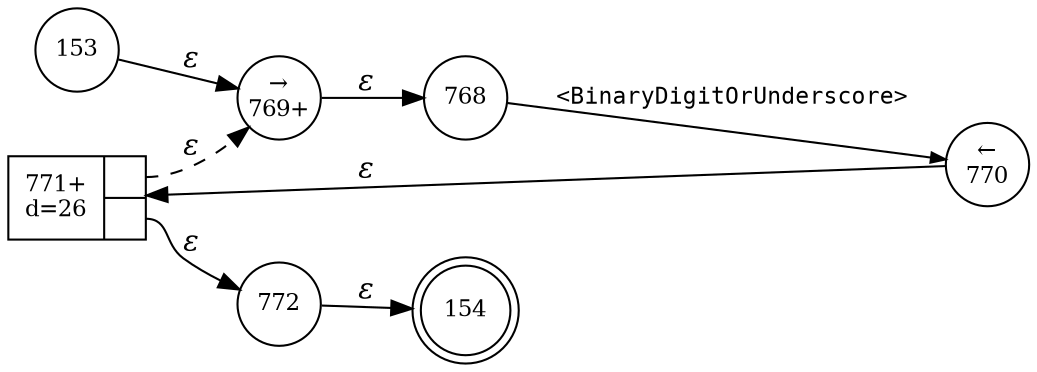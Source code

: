 digraph ATN {
rankdir=LR;
s154[fontsize=11, label="154", shape=doublecircle, fixedsize=true, width=.6];
s768[fontsize=11,label="768", shape=circle, fixedsize=true, width=.55, peripheries=1];
s769[fontsize=11,label="&rarr;\n769+", shape=circle, fixedsize=true, width=.55, peripheries=1];
s770[fontsize=11,label="&larr;\n770", shape=circle, fixedsize=true, width=.55, peripheries=1];
s771[fontsize=11,label="{771+\nd=26|{<p0>|<p1>}}", shape=record, fixedsize=false, peripheries=1];
s772[fontsize=11,label="772", shape=circle, fixedsize=true, width=.55, peripheries=1];
s153[fontsize=11,label="153", shape=circle, fixedsize=true, width=.55, peripheries=1];
s153 -> s769 [fontname="Times-Italic", label="&epsilon;"];
s769 -> s768 [fontname="Times-Italic", label="&epsilon;"];
s768 -> s770 [fontsize=11, fontname="Courier", arrowsize=.7, label = "<BinaryDigitOrUnderscore>", arrowhead = normal];
s770 -> s771 [fontname="Times-Italic", label="&epsilon;"];
s771:p0 -> s769 [fontname="Times-Italic", label="&epsilon;", style="dashed"];
s771:p1 -> s772 [fontname="Times-Italic", label="&epsilon;"];
s772 -> s154 [fontname="Times-Italic", label="&epsilon;"];
}